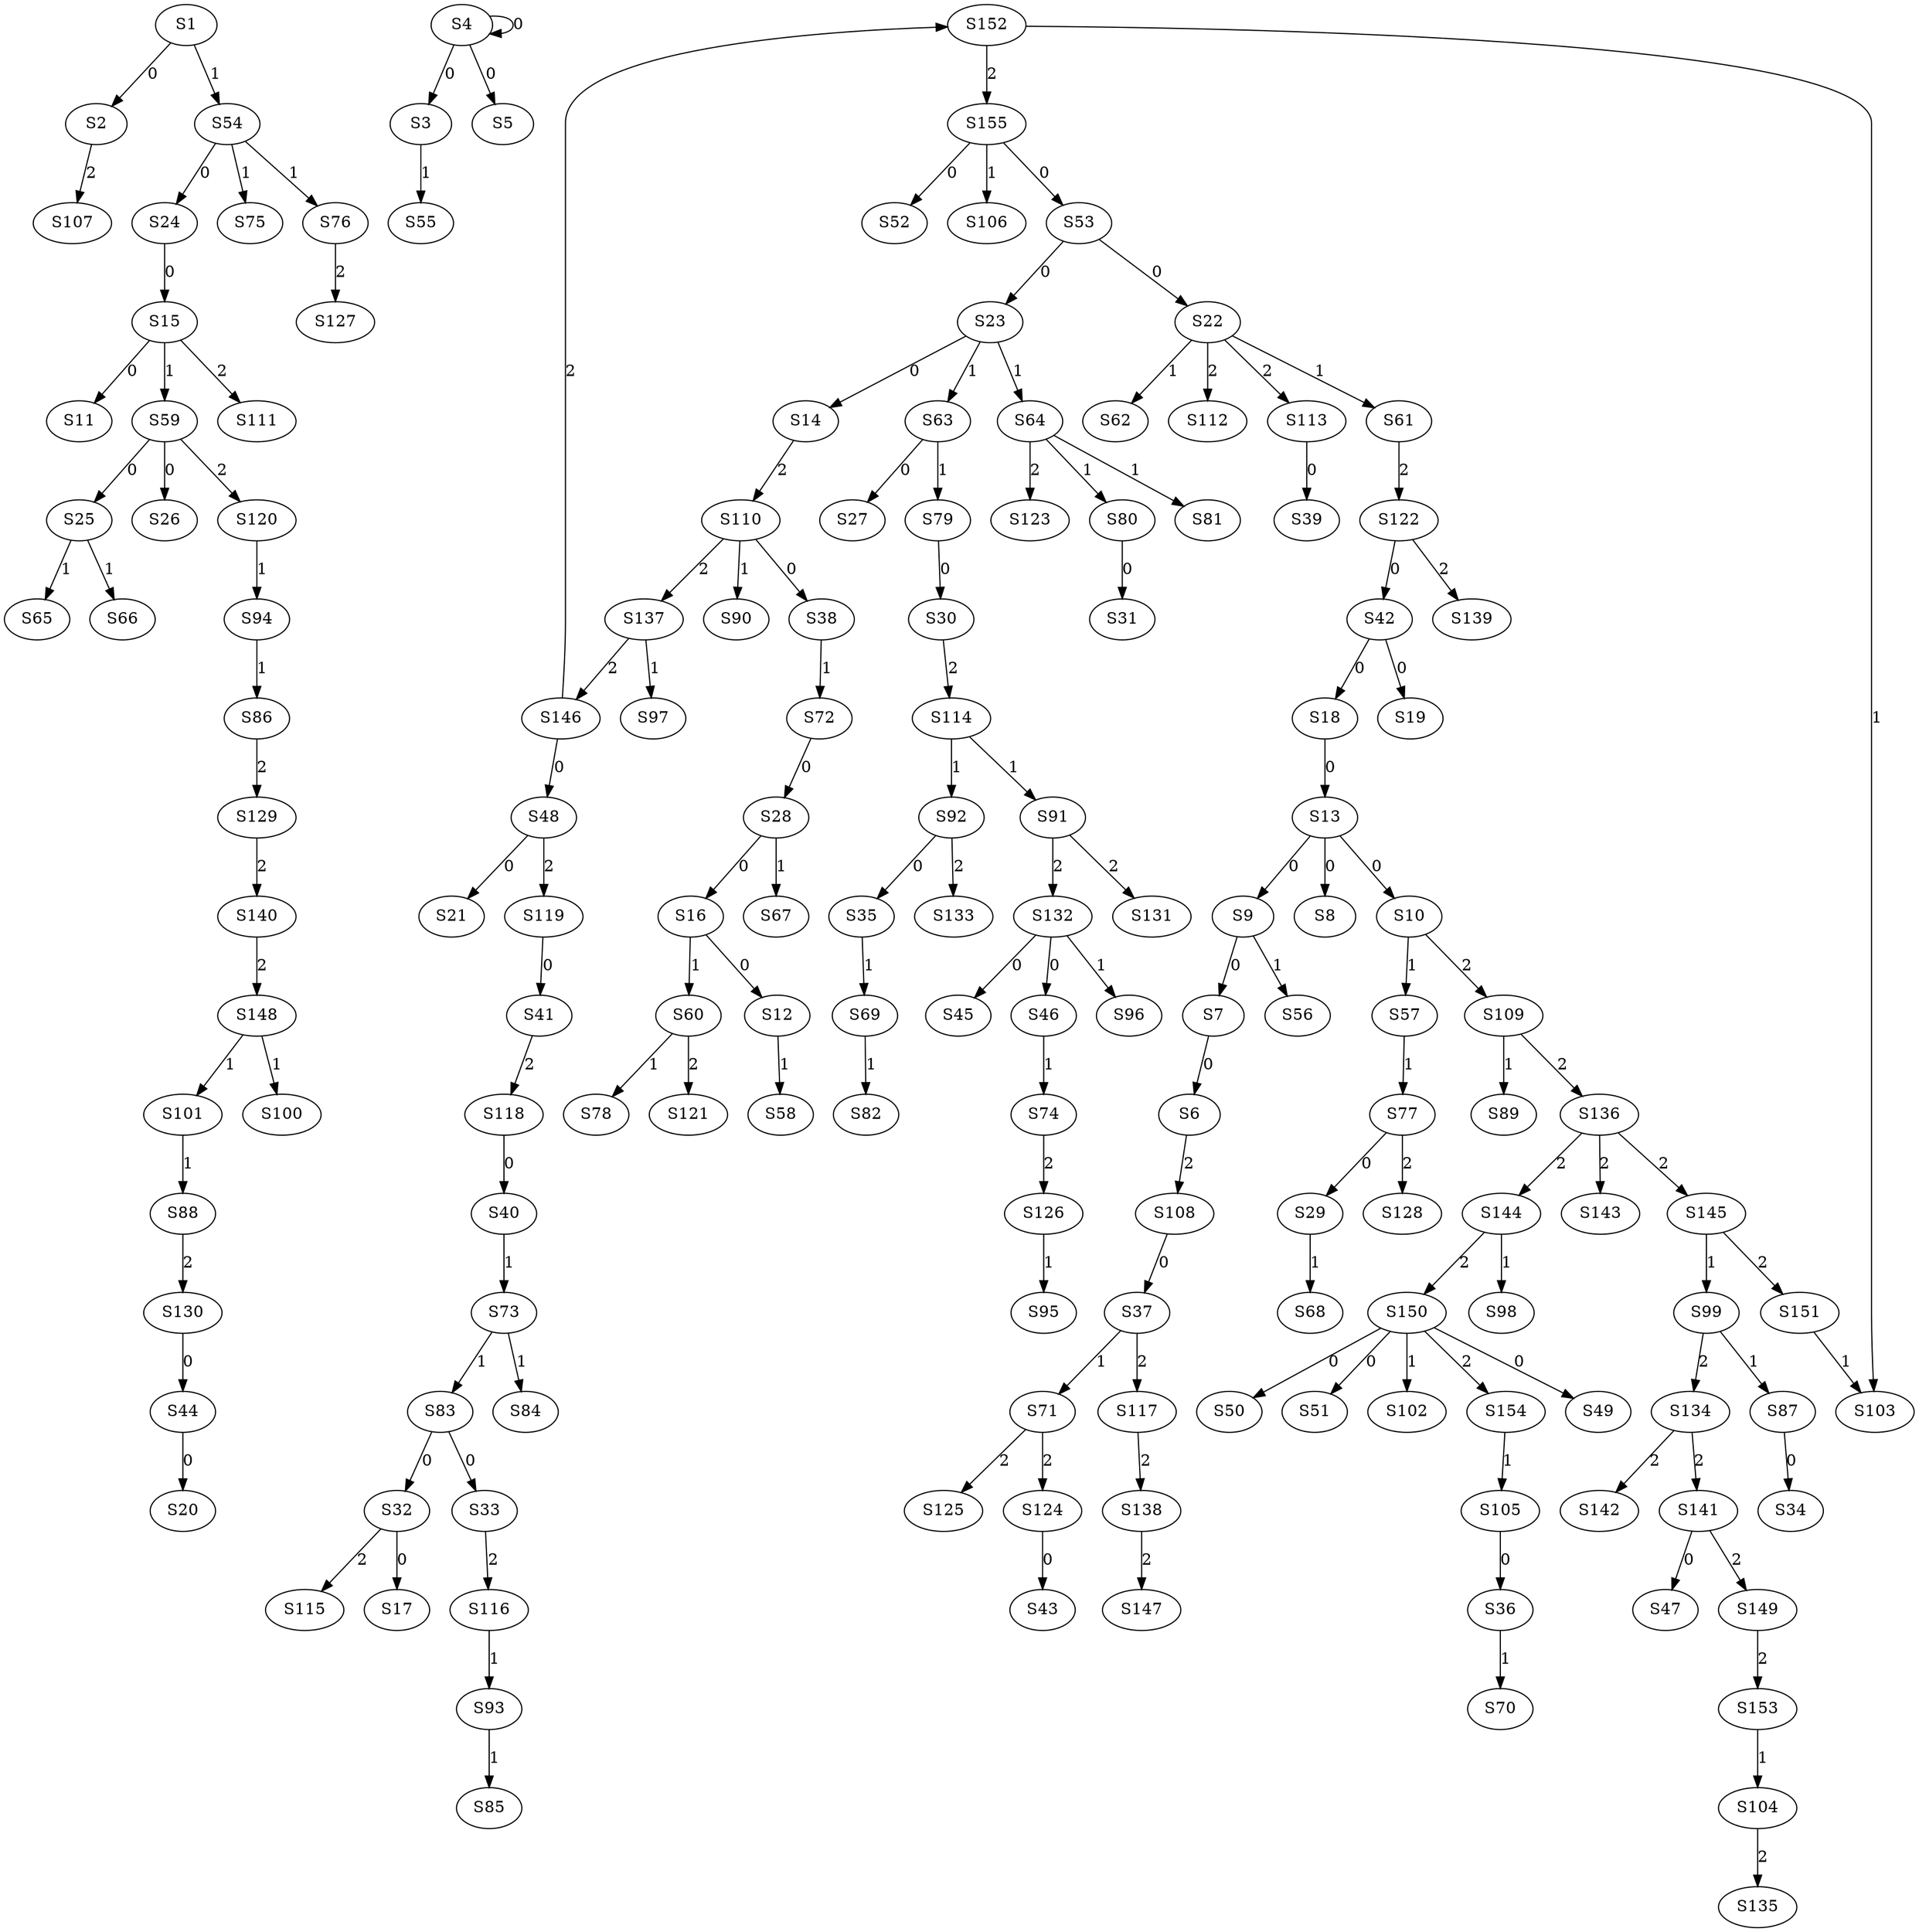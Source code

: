 strict digraph {
	S1 -> S2 [ label = 0 ];
	S4 -> S3 [ label = 0 ];
	S4 -> S4 [ label = 0 ];
	S4 -> S5 [ label = 0 ];
	S7 -> S6 [ label = 0 ];
	S9 -> S7 [ label = 0 ];
	S13 -> S8 [ label = 0 ];
	S13 -> S9 [ label = 0 ];
	S13 -> S10 [ label = 0 ];
	S15 -> S11 [ label = 0 ];
	S16 -> S12 [ label = 0 ];
	S18 -> S13 [ label = 0 ];
	S23 -> S14 [ label = 0 ];
	S24 -> S15 [ label = 0 ];
	S28 -> S16 [ label = 0 ];
	S32 -> S17 [ label = 0 ];
	S42 -> S18 [ label = 0 ];
	S42 -> S19 [ label = 0 ];
	S44 -> S20 [ label = 0 ];
	S48 -> S21 [ label = 0 ];
	S53 -> S22 [ label = 0 ];
	S53 -> S23 [ label = 0 ];
	S54 -> S24 [ label = 0 ];
	S59 -> S25 [ label = 0 ];
	S59 -> S26 [ label = 0 ];
	S63 -> S27 [ label = 0 ];
	S72 -> S28 [ label = 0 ];
	S77 -> S29 [ label = 0 ];
	S79 -> S30 [ label = 0 ];
	S80 -> S31 [ label = 0 ];
	S83 -> S32 [ label = 0 ];
	S83 -> S33 [ label = 0 ];
	S87 -> S34 [ label = 0 ];
	S92 -> S35 [ label = 0 ];
	S105 -> S36 [ label = 0 ];
	S108 -> S37 [ label = 0 ];
	S110 -> S38 [ label = 0 ];
	S113 -> S39 [ label = 0 ];
	S118 -> S40 [ label = 0 ];
	S119 -> S41 [ label = 0 ];
	S122 -> S42 [ label = 0 ];
	S124 -> S43 [ label = 0 ];
	S130 -> S44 [ label = 0 ];
	S132 -> S45 [ label = 0 ];
	S132 -> S46 [ label = 0 ];
	S141 -> S47 [ label = 0 ];
	S146 -> S48 [ label = 0 ];
	S150 -> S49 [ label = 0 ];
	S150 -> S50 [ label = 0 ];
	S150 -> S51 [ label = 0 ];
	S155 -> S52 [ label = 0 ];
	S155 -> S53 [ label = 0 ];
	S1 -> S54 [ label = 1 ];
	S3 -> S55 [ label = 1 ];
	S9 -> S56 [ label = 1 ];
	S10 -> S57 [ label = 1 ];
	S12 -> S58 [ label = 1 ];
	S15 -> S59 [ label = 1 ];
	S16 -> S60 [ label = 1 ];
	S22 -> S61 [ label = 1 ];
	S22 -> S62 [ label = 1 ];
	S23 -> S63 [ label = 1 ];
	S23 -> S64 [ label = 1 ];
	S25 -> S65 [ label = 1 ];
	S25 -> S66 [ label = 1 ];
	S28 -> S67 [ label = 1 ];
	S29 -> S68 [ label = 1 ];
	S35 -> S69 [ label = 1 ];
	S36 -> S70 [ label = 1 ];
	S37 -> S71 [ label = 1 ];
	S38 -> S72 [ label = 1 ];
	S40 -> S73 [ label = 1 ];
	S46 -> S74 [ label = 1 ];
	S54 -> S75 [ label = 1 ];
	S54 -> S76 [ label = 1 ];
	S57 -> S77 [ label = 1 ];
	S60 -> S78 [ label = 1 ];
	S63 -> S79 [ label = 1 ];
	S64 -> S80 [ label = 1 ];
	S64 -> S81 [ label = 1 ];
	S69 -> S82 [ label = 1 ];
	S73 -> S83 [ label = 1 ];
	S73 -> S84 [ label = 1 ];
	S93 -> S85 [ label = 1 ];
	S94 -> S86 [ label = 1 ];
	S99 -> S87 [ label = 1 ];
	S101 -> S88 [ label = 1 ];
	S109 -> S89 [ label = 1 ];
	S110 -> S90 [ label = 1 ];
	S114 -> S91 [ label = 1 ];
	S114 -> S92 [ label = 1 ];
	S116 -> S93 [ label = 1 ];
	S120 -> S94 [ label = 1 ];
	S126 -> S95 [ label = 1 ];
	S132 -> S96 [ label = 1 ];
	S137 -> S97 [ label = 1 ];
	S144 -> S98 [ label = 1 ];
	S145 -> S99 [ label = 1 ];
	S148 -> S100 [ label = 1 ];
	S148 -> S101 [ label = 1 ];
	S150 -> S102 [ label = 1 ];
	S151 -> S103 [ label = 1 ];
	S153 -> S104 [ label = 1 ];
	S154 -> S105 [ label = 1 ];
	S155 -> S106 [ label = 1 ];
	S2 -> S107 [ label = 2 ];
	S6 -> S108 [ label = 2 ];
	S10 -> S109 [ label = 2 ];
	S14 -> S110 [ label = 2 ];
	S15 -> S111 [ label = 2 ];
	S22 -> S112 [ label = 2 ];
	S22 -> S113 [ label = 2 ];
	S30 -> S114 [ label = 2 ];
	S32 -> S115 [ label = 2 ];
	S33 -> S116 [ label = 2 ];
	S37 -> S117 [ label = 2 ];
	S41 -> S118 [ label = 2 ];
	S48 -> S119 [ label = 2 ];
	S59 -> S120 [ label = 2 ];
	S60 -> S121 [ label = 2 ];
	S61 -> S122 [ label = 2 ];
	S64 -> S123 [ label = 2 ];
	S71 -> S124 [ label = 2 ];
	S71 -> S125 [ label = 2 ];
	S74 -> S126 [ label = 2 ];
	S76 -> S127 [ label = 2 ];
	S77 -> S128 [ label = 2 ];
	S86 -> S129 [ label = 2 ];
	S88 -> S130 [ label = 2 ];
	S91 -> S131 [ label = 2 ];
	S91 -> S132 [ label = 2 ];
	S92 -> S133 [ label = 2 ];
	S99 -> S134 [ label = 2 ];
	S104 -> S135 [ label = 2 ];
	S109 -> S136 [ label = 2 ];
	S110 -> S137 [ label = 2 ];
	S117 -> S138 [ label = 2 ];
	S122 -> S139 [ label = 2 ];
	S129 -> S140 [ label = 2 ];
	S134 -> S141 [ label = 2 ];
	S134 -> S142 [ label = 2 ];
	S136 -> S143 [ label = 2 ];
	S136 -> S144 [ label = 2 ];
	S136 -> S145 [ label = 2 ];
	S137 -> S146 [ label = 2 ];
	S138 -> S147 [ label = 2 ];
	S140 -> S148 [ label = 2 ];
	S141 -> S149 [ label = 2 ];
	S144 -> S150 [ label = 2 ];
	S145 -> S151 [ label = 2 ];
	S146 -> S152 [ label = 2 ];
	S149 -> S153 [ label = 2 ];
	S150 -> S154 [ label = 2 ];
	S152 -> S155 [ label = 2 ];
	S152 -> S103 [ label = 1 ];
}